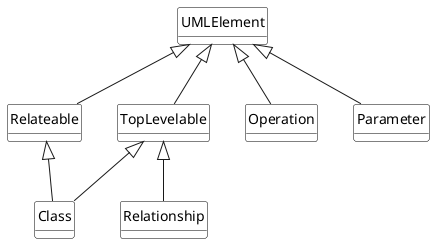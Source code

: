 @startuml
class UMLElement 
class Class {
}

class Relationship {
    
}

UMLElement <|-- Relateable 
UMLElement <|-- TopLevelable
UMLElement <|-- Operation 
UMLElement <|-- Parameter 
TopLevelable <|-- Relationship
Relateable <|-- Class 
TopLevelable <|-- Class 

hide class circle
hide class methods 
hide enum methods 


skinparam class {
    BackgroundColor White
    ArrowColor Black
    BorderColor Black
}
@enduml 